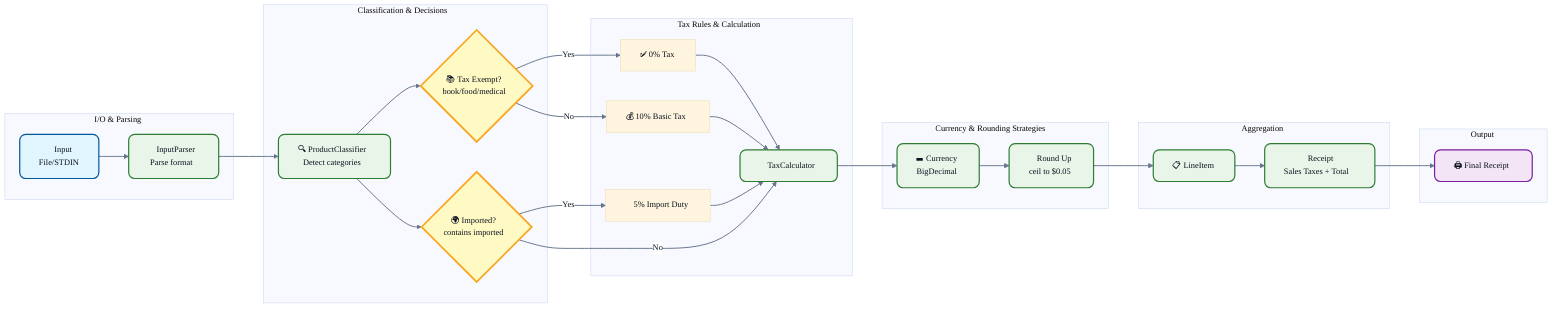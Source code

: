 %%{init: {
  "theme": "base",
  "flowchart": { "curve": "basis", "htmlLabels": true, "padding": 16, "wrap": true },
  "themeVariables": {
    "fontFamily": "Inter, Segoe UI, Roboto, Arial, sans-serif",
    "primaryTextColor": "#0b1220",
    "nodeTextColor": "#0b1220",
    "lineColor": "#64748b",
    "edgeLabelBackground": "#ffffff",
    "fontSize": "14px",
    "graphPadding": 16,
    "nodeSpacing": 28,
    "rankSpacing": 48
  }
}}%%
flowchart LR
  subgraph S1["I/O & Parsing"]
    Input[📄 Input<br/>File/STDIN] --> Parser[📝 InputParser<br/>Parse format]
  end

  subgraph S2["Classification & Decisions"]
    Parser --> Classifier[🔍 ProductClassifier<br/>Detect categories]
    Classifier --> Exempt{📚 Tax Exempt?<br/>book/food/medical}
    Classifier --> Import{🌍 Imported?<br/>contains imported}
  end

  subgraph S3["Tax Rules & Calculation"]
    Exempt -->|Yes| NoTax[✅ 0% Tax]
    Exempt -->|No| BasicTax[💰 10% Basic Tax]
    Import -->|Yes| ImportTax[🚢 5% Import Duty]
    Import -->|No| Calculator[🧮 TaxCalculator]
    NoTax --> Calculator
    BasicTax --> Calculator
    ImportTax --> Calculator
  end

  subgraph S4["Currency & Rounding Strategies"]
    Calculator --> Currency[💵 Currency<br/>BigDecimal]
    Currency --> Round[🔄 Round Up<br/>ceil to $0.05]
  end

  subgraph S5["Aggregation"]
    Round --> LineItem[📋 LineItem]
    LineItem --> Receipt[🧾 Receipt<br/>Sales Taxes + Total]
  end

  subgraph S6["Output"]
    Receipt --> Output[🖨️ Final Receipt]
  end

  classDef inputStyle fill:#e1f5fe,stroke:#01579b,stroke-width:2px,rx:10,ry:10
  classDef processStyle fill:#e8f5e8,stroke:#2e7d32,stroke-width:2px,rx:10,ry:10
  classDef decisionStyle fill:#fff9c4,stroke:#f9a825,stroke-width:3px,rx:10,ry:10
  classDef outputStyle fill:#f3e5f5,stroke:#7b1fa2,stroke-width:2px,rx:10,ry:10

  linkStyle default stroke:#64748b,stroke-width:1.6

  class Input inputStyle
  class Output outputStyle
  class Parser,Classifier,Calculator,Currency,Round,LineItem,Receipt processStyle
  class Exempt,Import decisionStyle